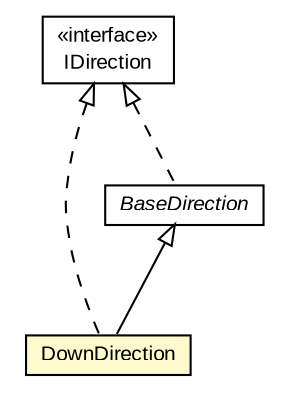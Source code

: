 #!/usr/local/bin/dot
#
# Class diagram 
# Generated by UMLGraph version R5_6-24-gf6e263 (http://www.umlgraph.org/)
#

digraph G {
	edge [fontname="arial",fontsize=10,labelfontname="arial",labelfontsize=10];
	node [fontname="arial",fontsize=10,shape=plaintext];
	nodesep=0.25;
	ranksep=0.5;
	// com.id.droneapi.mock.direction.IDirection
	c1370 [label=<<table title="com.id.droneapi.mock.direction.IDirection" border="0" cellborder="1" cellspacing="0" cellpadding="2" port="p" href="./IDirection.html">
		<tr><td><table border="0" cellspacing="0" cellpadding="1">
<tr><td align="center" balign="center"> &#171;interface&#187; </td></tr>
<tr><td align="center" balign="center"> IDirection </td></tr>
		</table></td></tr>
		</table>>, URL="./IDirection.html", fontname="arial", fontcolor="black", fontsize=10.0];
	// com.id.droneapi.mock.direction.DownDirection
	c1371 [label=<<table title="com.id.droneapi.mock.direction.DownDirection" border="0" cellborder="1" cellspacing="0" cellpadding="2" port="p" bgcolor="lemonChiffon" href="./DownDirection.html">
		<tr><td><table border="0" cellspacing="0" cellpadding="1">
<tr><td align="center" balign="center"> DownDirection </td></tr>
		</table></td></tr>
		</table>>, URL="./DownDirection.html", fontname="arial", fontcolor="black", fontsize=10.0];
	// com.id.droneapi.mock.direction.BaseDirection
	c1373 [label=<<table title="com.id.droneapi.mock.direction.BaseDirection" border="0" cellborder="1" cellspacing="0" cellpadding="2" port="p" href="./BaseDirection.html">
		<tr><td><table border="0" cellspacing="0" cellpadding="1">
<tr><td align="center" balign="center"><font face="arial italic"> BaseDirection </font></td></tr>
		</table></td></tr>
		</table>>, URL="./BaseDirection.html", fontname="arial", fontcolor="black", fontsize=10.0];
	//com.id.droneapi.mock.direction.DownDirection extends com.id.droneapi.mock.direction.BaseDirection
	c1373:p -> c1371:p [dir=back,arrowtail=empty];
	//com.id.droneapi.mock.direction.DownDirection implements com.id.droneapi.mock.direction.IDirection
	c1370:p -> c1371:p [dir=back,arrowtail=empty,style=dashed];
	//com.id.droneapi.mock.direction.BaseDirection implements com.id.droneapi.mock.direction.IDirection
	c1370:p -> c1373:p [dir=back,arrowtail=empty,style=dashed];
}

